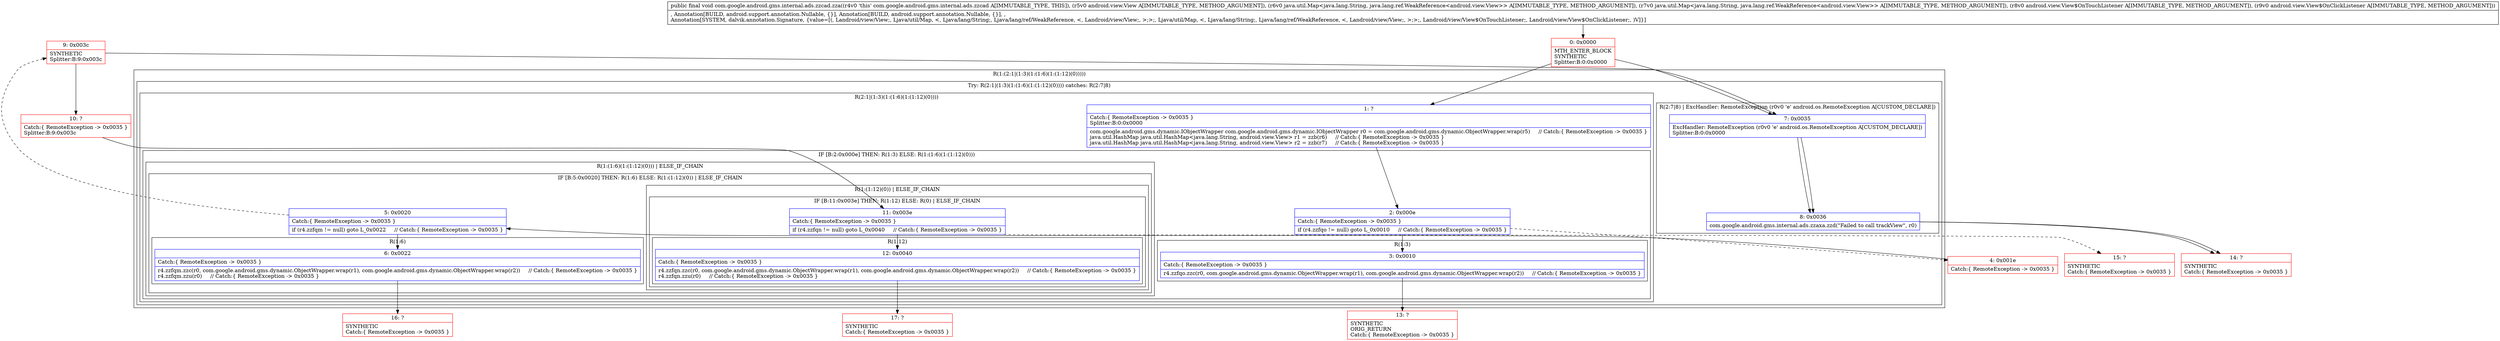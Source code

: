 digraph "CFG forcom.google.android.gms.internal.ads.zzcad.zza(Landroid\/view\/View;Ljava\/util\/Map;Ljava\/util\/Map;Landroid\/view\/View$OnTouchListener;Landroid\/view\/View$OnClickListener;)V" {
subgraph cluster_Region_755830226 {
label = "R(1:(2:1|(1:3)(1:(1:6)(1:(1:12)(0)))))";
node [shape=record,color=blue];
subgraph cluster_TryCatchRegion_1478840151 {
label = "Try: R(2:1|(1:3)(1:(1:6)(1:(1:12)(0)))) catches: R(2:7|8)";
node [shape=record,color=blue];
subgraph cluster_Region_2057118063 {
label = "R(2:1|(1:3)(1:(1:6)(1:(1:12)(0))))";
node [shape=record,color=blue];
Node_1 [shape=record,label="{1\:\ ?|Catch:\{ RemoteException \-\> 0x0035 \}\lSplitter:B:0:0x0000\l|com.google.android.gms.dynamic.IObjectWrapper com.google.android.gms.dynamic.IObjectWrapper r0 = com.google.android.gms.dynamic.ObjectWrapper.wrap(r5)     \/\/ Catch:\{ RemoteException \-\> 0x0035 \}\ljava.util.HashMap java.util.HashMap\<java.lang.String, android.view.View\> r1 = zzb(r6)     \/\/ Catch:\{ RemoteException \-\> 0x0035 \}\ljava.util.HashMap java.util.HashMap\<java.lang.String, android.view.View\> r2 = zzb(r7)     \/\/ Catch:\{ RemoteException \-\> 0x0035 \}\l}"];
subgraph cluster_IfRegion_1003993745 {
label = "IF [B:2:0x000e] THEN: R(1:3) ELSE: R(1:(1:6)(1:(1:12)(0)))";
node [shape=record,color=blue];
Node_2 [shape=record,label="{2\:\ 0x000e|Catch:\{ RemoteException \-\> 0x0035 \}\l|if (r4.zzfqo != null) goto L_0x0010     \/\/ Catch:\{ RemoteException \-\> 0x0035 \}\l}"];
subgraph cluster_Region_1121085997 {
label = "R(1:3)";
node [shape=record,color=blue];
Node_3 [shape=record,label="{3\:\ 0x0010|Catch:\{ RemoteException \-\> 0x0035 \}\l|r4.zzfqo.zzc(r0, com.google.android.gms.dynamic.ObjectWrapper.wrap(r1), com.google.android.gms.dynamic.ObjectWrapper.wrap(r2))     \/\/ Catch:\{ RemoteException \-\> 0x0035 \}\l}"];
}
subgraph cluster_Region_538818665 {
label = "R(1:(1:6)(1:(1:12)(0))) | ELSE_IF_CHAIN\l";
node [shape=record,color=blue];
subgraph cluster_IfRegion_1698382373 {
label = "IF [B:5:0x0020] THEN: R(1:6) ELSE: R(1:(1:12)(0)) | ELSE_IF_CHAIN\l";
node [shape=record,color=blue];
Node_5 [shape=record,label="{5\:\ 0x0020|Catch:\{ RemoteException \-\> 0x0035 \}\l|if (r4.zzfqm != null) goto L_0x0022     \/\/ Catch:\{ RemoteException \-\> 0x0035 \}\l}"];
subgraph cluster_Region_847841447 {
label = "R(1:6)";
node [shape=record,color=blue];
Node_6 [shape=record,label="{6\:\ 0x0022|Catch:\{ RemoteException \-\> 0x0035 \}\l|r4.zzfqm.zzc(r0, com.google.android.gms.dynamic.ObjectWrapper.wrap(r1), com.google.android.gms.dynamic.ObjectWrapper.wrap(r2))     \/\/ Catch:\{ RemoteException \-\> 0x0035 \}\lr4.zzfqm.zzu(r0)     \/\/ Catch:\{ RemoteException \-\> 0x0035 \}\l}"];
}
subgraph cluster_Region_387376674 {
label = "R(1:(1:12)(0)) | ELSE_IF_CHAIN\l";
node [shape=record,color=blue];
subgraph cluster_IfRegion_294901091 {
label = "IF [B:11:0x003e] THEN: R(1:12) ELSE: R(0) | ELSE_IF_CHAIN\l";
node [shape=record,color=blue];
Node_11 [shape=record,label="{11\:\ 0x003e|Catch:\{ RemoteException \-\> 0x0035 \}\l|if (r4.zzfqn != null) goto L_0x0040     \/\/ Catch:\{ RemoteException \-\> 0x0035 \}\l}"];
subgraph cluster_Region_2103213426 {
label = "R(1:12)";
node [shape=record,color=blue];
Node_12 [shape=record,label="{12\:\ 0x0040|Catch:\{ RemoteException \-\> 0x0035 \}\l|r4.zzfqn.zzc(r0, com.google.android.gms.dynamic.ObjectWrapper.wrap(r1), com.google.android.gms.dynamic.ObjectWrapper.wrap(r2))     \/\/ Catch:\{ RemoteException \-\> 0x0035 \}\lr4.zzfqn.zzu(r0)     \/\/ Catch:\{ RemoteException \-\> 0x0035 \}\l}"];
}
subgraph cluster_Region_1551952328 {
label = "R(0)";
node [shape=record,color=blue];
}
}
}
}
}
}
}
subgraph cluster_Region_1662362135 {
label = "R(2:7|8) | ExcHandler: RemoteException (r0v0 'e' android.os.RemoteException A[CUSTOM_DECLARE])\l";
node [shape=record,color=blue];
Node_7 [shape=record,label="{7\:\ 0x0035|ExcHandler: RemoteException (r0v0 'e' android.os.RemoteException A[CUSTOM_DECLARE])\lSplitter:B:0:0x0000\l}"];
Node_8 [shape=record,label="{8\:\ 0x0036|com.google.android.gms.internal.ads.zzaxa.zzd(\"Failed to call trackView\", r0)\l}"];
}
}
}
subgraph cluster_Region_1662362135 {
label = "R(2:7|8) | ExcHandler: RemoteException (r0v0 'e' android.os.RemoteException A[CUSTOM_DECLARE])\l";
node [shape=record,color=blue];
Node_7 [shape=record,label="{7\:\ 0x0035|ExcHandler: RemoteException (r0v0 'e' android.os.RemoteException A[CUSTOM_DECLARE])\lSplitter:B:0:0x0000\l}"];
Node_8 [shape=record,label="{8\:\ 0x0036|com.google.android.gms.internal.ads.zzaxa.zzd(\"Failed to call trackView\", r0)\l}"];
}
Node_0 [shape=record,color=red,label="{0\:\ 0x0000|MTH_ENTER_BLOCK\lSYNTHETIC\lSplitter:B:0:0x0000\l}"];
Node_4 [shape=record,color=red,label="{4\:\ 0x001e|Catch:\{ RemoteException \-\> 0x0035 \}\l}"];
Node_9 [shape=record,color=red,label="{9\:\ 0x003c|SYNTHETIC\lSplitter:B:9:0x003c\l}"];
Node_10 [shape=record,color=red,label="{10\:\ ?|Catch:\{ RemoteException \-\> 0x0035 \}\lSplitter:B:9:0x003c\l}"];
Node_13 [shape=record,color=red,label="{13\:\ ?|SYNTHETIC\lORIG_RETURN\lCatch:\{ RemoteException \-\> 0x0035 \}\l}"];
Node_14 [shape=record,color=red,label="{14\:\ ?|SYNTHETIC\lCatch:\{ RemoteException \-\> 0x0035 \}\l}"];
Node_15 [shape=record,color=red,label="{15\:\ ?|SYNTHETIC\lCatch:\{ RemoteException \-\> 0x0035 \}\l}"];
Node_16 [shape=record,color=red,label="{16\:\ ?|SYNTHETIC\lCatch:\{ RemoteException \-\> 0x0035 \}\l}"];
Node_17 [shape=record,color=red,label="{17\:\ ?|SYNTHETIC\lCatch:\{ RemoteException \-\> 0x0035 \}\l}"];
MethodNode[shape=record,label="{public final void com.google.android.gms.internal.ads.zzcad.zza((r4v0 'this' com.google.android.gms.internal.ads.zzcad A[IMMUTABLE_TYPE, THIS]), (r5v0 android.view.View A[IMMUTABLE_TYPE, METHOD_ARGUMENT]), (r6v0 java.util.Map\<java.lang.String, java.lang.ref.WeakReference\<android.view.View\>\> A[IMMUTABLE_TYPE, METHOD_ARGUMENT]), (r7v0 java.util.Map\<java.lang.String, java.lang.ref.WeakReference\<android.view.View\>\> A[IMMUTABLE_TYPE, METHOD_ARGUMENT]), (r8v0 android.view.View$OnTouchListener A[IMMUTABLE_TYPE, METHOD_ARGUMENT]), (r9v0 android.view.View$OnClickListener A[IMMUTABLE_TYPE, METHOD_ARGUMENT]))  | , Annotation[BUILD, android.support.annotation.Nullable, \{\}], Annotation[BUILD, android.support.annotation.Nullable, \{\}], , \lAnnotation[SYSTEM, dalvik.annotation.Signature, \{value=[(, Landroid\/view\/View;, Ljava\/util\/Map, \<, Ljava\/lang\/String;, Ljava\/lang\/ref\/WeakReference, \<, Landroid\/view\/View;, \>;\>;, Ljava\/util\/Map, \<, Ljava\/lang\/String;, Ljava\/lang\/ref\/WeakReference, \<, Landroid\/view\/View;, \>;\>;, Landroid\/view\/View$OnTouchListener;, Landroid\/view\/View$OnClickListener;, )V]\}]\l}"];
MethodNode -> Node_0;
Node_1 -> Node_2;
Node_2 -> Node_3;
Node_2 -> Node_4[style=dashed];
Node_3 -> Node_13;
Node_5 -> Node_6;
Node_5 -> Node_9[style=dashed];
Node_6 -> Node_16;
Node_11 -> Node_12;
Node_11 -> Node_15[style=dashed];
Node_12 -> Node_17;
Node_7 -> Node_8;
Node_8 -> Node_14;
Node_7 -> Node_8;
Node_8 -> Node_14;
Node_0 -> Node_1;
Node_0 -> Node_7;
Node_4 -> Node_5;
Node_9 -> Node_10;
Node_9 -> Node_7;
Node_10 -> Node_11;
}


